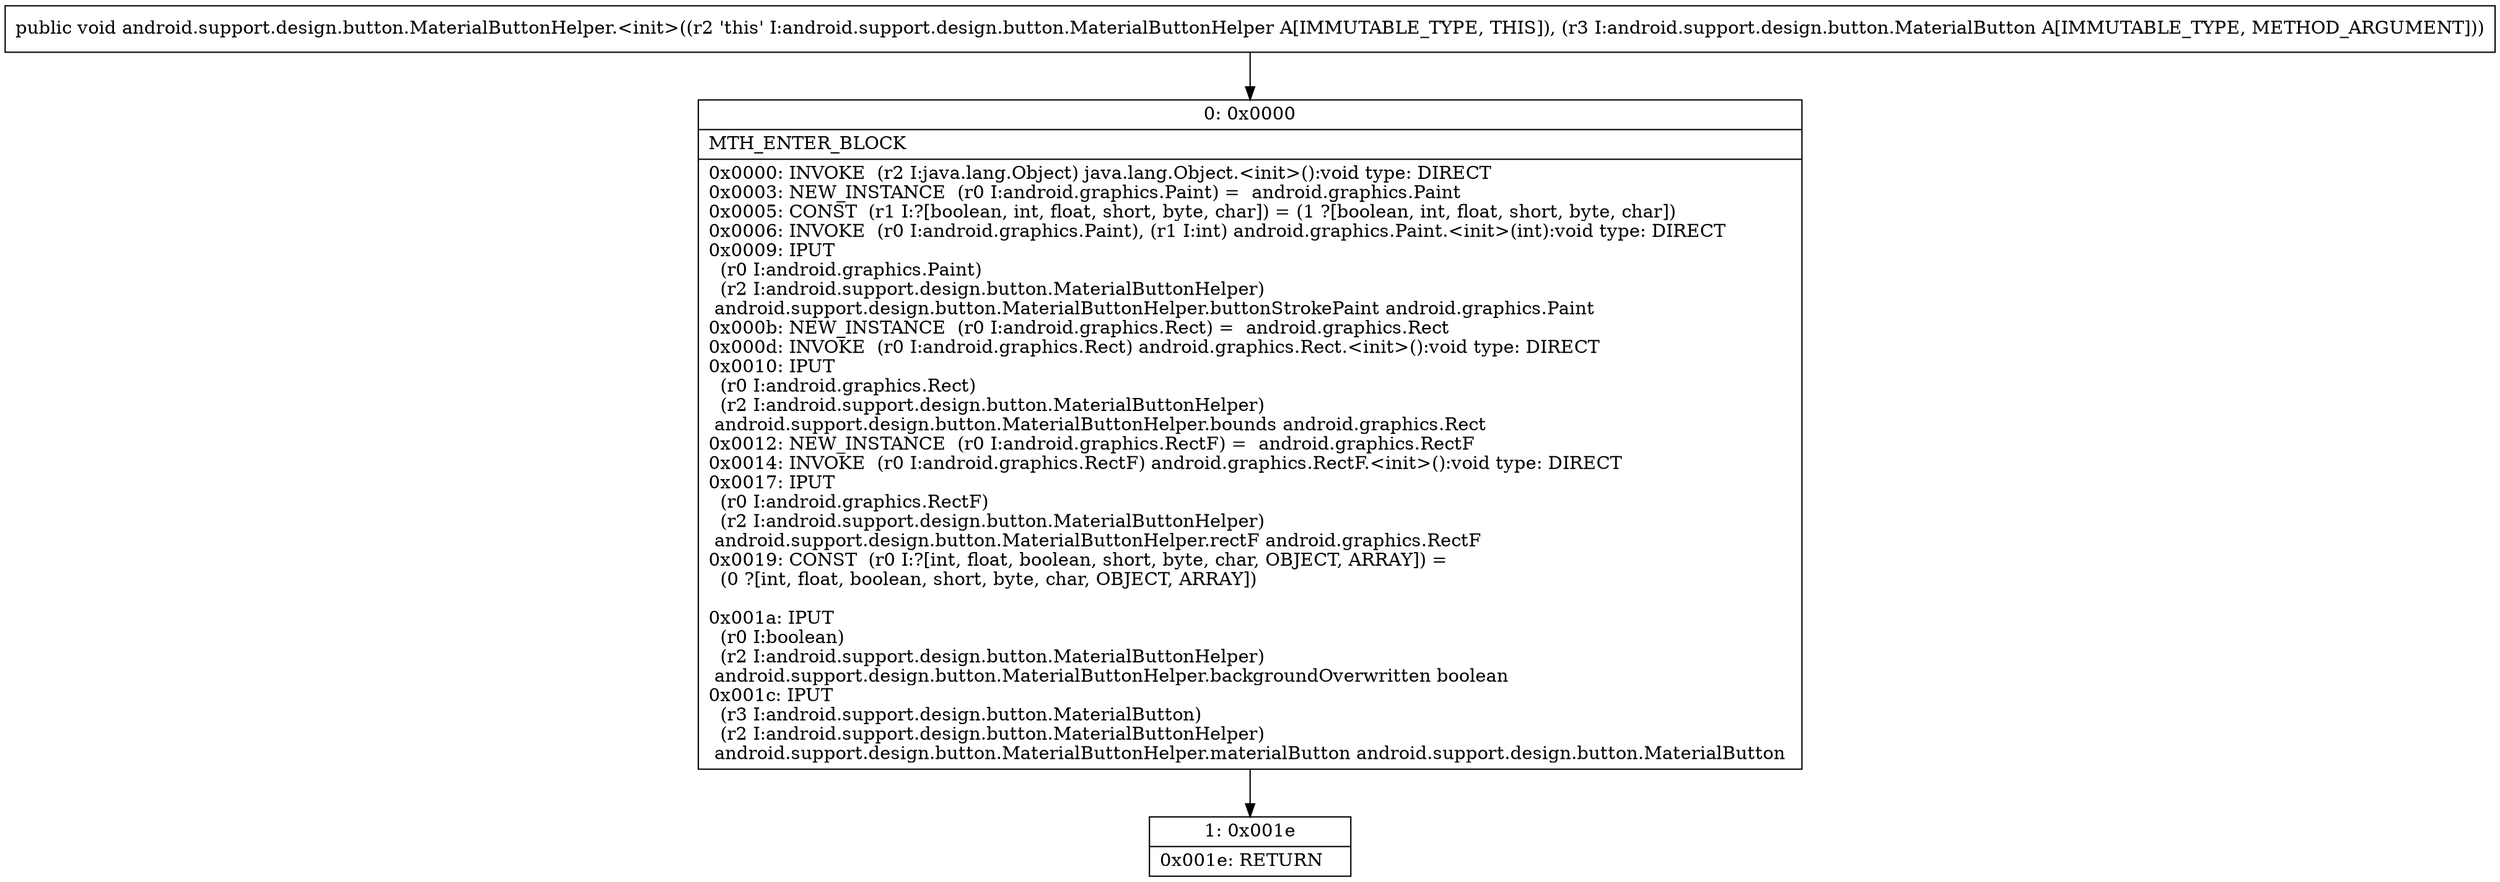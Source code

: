 digraph "CFG forandroid.support.design.button.MaterialButtonHelper.\<init\>(Landroid\/support\/design\/button\/MaterialButton;)V" {
Node_0 [shape=record,label="{0\:\ 0x0000|MTH_ENTER_BLOCK\l|0x0000: INVOKE  (r2 I:java.lang.Object) java.lang.Object.\<init\>():void type: DIRECT \l0x0003: NEW_INSTANCE  (r0 I:android.graphics.Paint) =  android.graphics.Paint \l0x0005: CONST  (r1 I:?[boolean, int, float, short, byte, char]) = (1 ?[boolean, int, float, short, byte, char]) \l0x0006: INVOKE  (r0 I:android.graphics.Paint), (r1 I:int) android.graphics.Paint.\<init\>(int):void type: DIRECT \l0x0009: IPUT  \l  (r0 I:android.graphics.Paint)\l  (r2 I:android.support.design.button.MaterialButtonHelper)\l android.support.design.button.MaterialButtonHelper.buttonStrokePaint android.graphics.Paint \l0x000b: NEW_INSTANCE  (r0 I:android.graphics.Rect) =  android.graphics.Rect \l0x000d: INVOKE  (r0 I:android.graphics.Rect) android.graphics.Rect.\<init\>():void type: DIRECT \l0x0010: IPUT  \l  (r0 I:android.graphics.Rect)\l  (r2 I:android.support.design.button.MaterialButtonHelper)\l android.support.design.button.MaterialButtonHelper.bounds android.graphics.Rect \l0x0012: NEW_INSTANCE  (r0 I:android.graphics.RectF) =  android.graphics.RectF \l0x0014: INVOKE  (r0 I:android.graphics.RectF) android.graphics.RectF.\<init\>():void type: DIRECT \l0x0017: IPUT  \l  (r0 I:android.graphics.RectF)\l  (r2 I:android.support.design.button.MaterialButtonHelper)\l android.support.design.button.MaterialButtonHelper.rectF android.graphics.RectF \l0x0019: CONST  (r0 I:?[int, float, boolean, short, byte, char, OBJECT, ARRAY]) = \l  (0 ?[int, float, boolean, short, byte, char, OBJECT, ARRAY])\l \l0x001a: IPUT  \l  (r0 I:boolean)\l  (r2 I:android.support.design.button.MaterialButtonHelper)\l android.support.design.button.MaterialButtonHelper.backgroundOverwritten boolean \l0x001c: IPUT  \l  (r3 I:android.support.design.button.MaterialButton)\l  (r2 I:android.support.design.button.MaterialButtonHelper)\l android.support.design.button.MaterialButtonHelper.materialButton android.support.design.button.MaterialButton \l}"];
Node_1 [shape=record,label="{1\:\ 0x001e|0x001e: RETURN   \l}"];
MethodNode[shape=record,label="{public void android.support.design.button.MaterialButtonHelper.\<init\>((r2 'this' I:android.support.design.button.MaterialButtonHelper A[IMMUTABLE_TYPE, THIS]), (r3 I:android.support.design.button.MaterialButton A[IMMUTABLE_TYPE, METHOD_ARGUMENT])) }"];
MethodNode -> Node_0;
Node_0 -> Node_1;
}

